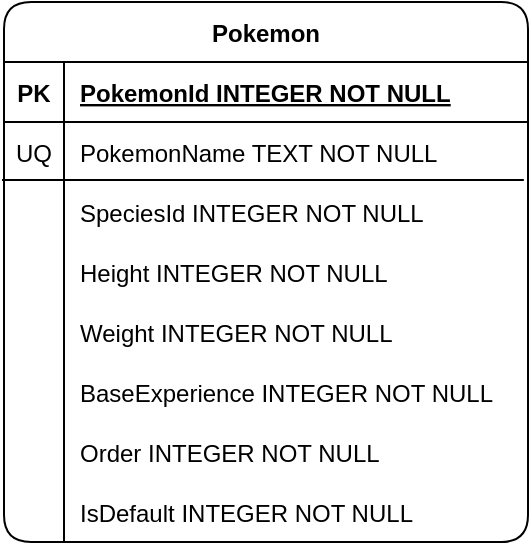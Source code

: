 <mxfile version="17.2.4" type="device"><diagram id="R2lEEEUBdFMjLlhIrx00" name="PokeCSharpDB"><mxGraphModel dx="1104" dy="680" grid="0" gridSize="10" guides="1" tooltips="1" connect="1" arrows="1" fold="1" page="1" pageScale="1" pageWidth="850" pageHeight="1100" math="0" shadow="0" extFonts="Permanent Marker^https://fonts.googleapis.com/css?family=Permanent+Marker"><root><mxCell id="0"/><mxCell id="1" parent="0"/><mxCell id="_UPEhuctneDsrUe--_zI-16" value="Pokemon" style="shape=table;startSize=30;container=1;collapsible=1;childLayout=tableLayout;fixedRows=1;rowLines=0;fontStyle=1;align=center;resizeLast=1;rounded=1;" parent="1" vertex="1"><mxGeometry x="348" y="270" width="262" height="270" as="geometry"/></mxCell><mxCell id="_UPEhuctneDsrUe--_zI-17" value="" style="shape=tableRow;horizontal=0;startSize=0;swimlaneHead=0;swimlaneBody=0;fillColor=none;collapsible=0;dropTarget=0;points=[[0,0.5],[1,0.5]];portConstraint=eastwest;top=0;left=0;right=0;bottom=1;rounded=1;" parent="_UPEhuctneDsrUe--_zI-16" vertex="1"><mxGeometry y="30" width="262" height="30" as="geometry"/></mxCell><mxCell id="_UPEhuctneDsrUe--_zI-18" value="PK" style="shape=partialRectangle;connectable=0;fillColor=none;top=0;left=0;bottom=0;right=0;fontStyle=1;overflow=hidden;rounded=1;" parent="_UPEhuctneDsrUe--_zI-17" vertex="1"><mxGeometry width="30" height="30" as="geometry"><mxRectangle width="30" height="30" as="alternateBounds"/></mxGeometry></mxCell><mxCell id="_UPEhuctneDsrUe--_zI-19" value="PokemonId INTEGER NOT NULL" style="shape=partialRectangle;connectable=0;fillColor=none;top=0;left=0;bottom=0;right=0;align=left;spacingLeft=6;fontStyle=5;overflow=hidden;rounded=1;" parent="_UPEhuctneDsrUe--_zI-17" vertex="1"><mxGeometry x="30" width="232" height="30" as="geometry"><mxRectangle width="232" height="30" as="alternateBounds"/></mxGeometry></mxCell><mxCell id="_UPEhuctneDsrUe--_zI-20" value="" style="shape=tableRow;horizontal=0;startSize=0;swimlaneHead=0;swimlaneBody=0;fillColor=none;collapsible=0;dropTarget=0;points=[[0,0.5],[1,0.5]];portConstraint=eastwest;top=0;left=0;right=0;bottom=0;rounded=1;" parent="_UPEhuctneDsrUe--_zI-16" vertex="1"><mxGeometry y="60" width="262" height="30" as="geometry"/></mxCell><mxCell id="_UPEhuctneDsrUe--_zI-21" value="UQ" style="shape=partialRectangle;connectable=0;fillColor=none;top=0;left=0;bottom=0;right=0;editable=1;overflow=hidden;rounded=1;" parent="_UPEhuctneDsrUe--_zI-20" vertex="1"><mxGeometry width="30" height="30" as="geometry"><mxRectangle width="30" height="30" as="alternateBounds"/></mxGeometry></mxCell><mxCell id="_UPEhuctneDsrUe--_zI-22" value="PokemonName TEXT NOT NULL" style="shape=partialRectangle;connectable=0;fillColor=none;top=0;left=0;bottom=0;right=0;align=left;spacingLeft=6;overflow=hidden;rounded=1;" parent="_UPEhuctneDsrUe--_zI-20" vertex="1"><mxGeometry x="30" width="232" height="30" as="geometry"><mxRectangle width="232" height="30" as="alternateBounds"/></mxGeometry></mxCell><mxCell id="_UPEhuctneDsrUe--_zI-23" value="" style="shape=tableRow;horizontal=0;startSize=0;swimlaneHead=0;swimlaneBody=0;fillColor=none;collapsible=0;dropTarget=0;points=[[0,0.5],[1,0.5]];portConstraint=eastwest;top=0;left=0;right=0;bottom=0;rounded=1;" parent="_UPEhuctneDsrUe--_zI-16" vertex="1"><mxGeometry y="90" width="262" height="30" as="geometry"/></mxCell><mxCell id="_UPEhuctneDsrUe--_zI-24" value="" style="shape=partialRectangle;connectable=0;fillColor=none;top=0;left=0;bottom=0;right=0;editable=1;overflow=hidden;rounded=1;" parent="_UPEhuctneDsrUe--_zI-23" vertex="1"><mxGeometry width="30" height="30" as="geometry"><mxRectangle width="30" height="30" as="alternateBounds"/></mxGeometry></mxCell><mxCell id="_UPEhuctneDsrUe--_zI-25" value="SpeciesId INTEGER NOT NULL" style="shape=partialRectangle;connectable=0;fillColor=none;top=0;left=0;bottom=0;right=0;align=left;spacingLeft=6;overflow=hidden;rounded=1;" parent="_UPEhuctneDsrUe--_zI-23" vertex="1"><mxGeometry x="30" width="232" height="30" as="geometry"><mxRectangle width="232" height="30" as="alternateBounds"/></mxGeometry></mxCell><mxCell id="_UPEhuctneDsrUe--_zI-26" value="" style="shape=tableRow;horizontal=0;startSize=0;swimlaneHead=0;swimlaneBody=0;fillColor=none;collapsible=0;dropTarget=0;points=[[0,0.5],[1,0.5]];portConstraint=eastwest;top=0;left=0;right=0;bottom=0;rounded=1;" parent="_UPEhuctneDsrUe--_zI-16" vertex="1"><mxGeometry y="120" width="262" height="30" as="geometry"/></mxCell><mxCell id="_UPEhuctneDsrUe--_zI-27" value="" style="shape=partialRectangle;connectable=0;fillColor=none;top=0;left=0;bottom=0;right=0;editable=1;overflow=hidden;rounded=1;" parent="_UPEhuctneDsrUe--_zI-26" vertex="1"><mxGeometry width="30" height="30" as="geometry"><mxRectangle width="30" height="30" as="alternateBounds"/></mxGeometry></mxCell><mxCell id="_UPEhuctneDsrUe--_zI-28" value="Height INTEGER NOT NULL" style="shape=partialRectangle;connectable=0;fillColor=none;top=0;left=0;bottom=0;right=0;align=left;spacingLeft=6;overflow=hidden;rounded=1;" parent="_UPEhuctneDsrUe--_zI-26" vertex="1"><mxGeometry x="30" width="232" height="30" as="geometry"><mxRectangle width="232" height="30" as="alternateBounds"/></mxGeometry></mxCell><mxCell id="_UPEhuctneDsrUe--_zI-29" value="" style="shape=tableRow;horizontal=0;startSize=0;swimlaneHead=0;swimlaneBody=0;fillColor=none;collapsible=0;dropTarget=0;points=[[0,0.5],[1,0.5]];portConstraint=eastwest;top=0;left=0;right=0;bottom=0;rounded=1;" parent="_UPEhuctneDsrUe--_zI-16" vertex="1"><mxGeometry y="150" width="262" height="30" as="geometry"/></mxCell><mxCell id="_UPEhuctneDsrUe--_zI-30" value="" style="shape=partialRectangle;connectable=0;fillColor=none;top=0;left=0;bottom=0;right=0;editable=1;overflow=hidden;rounded=1;" parent="_UPEhuctneDsrUe--_zI-29" vertex="1"><mxGeometry width="30" height="30" as="geometry"><mxRectangle width="30" height="30" as="alternateBounds"/></mxGeometry></mxCell><mxCell id="_UPEhuctneDsrUe--_zI-31" value="Weight INTEGER NOT NULL" style="shape=partialRectangle;connectable=0;fillColor=none;top=0;left=0;bottom=0;right=0;align=left;spacingLeft=6;overflow=hidden;rounded=1;" parent="_UPEhuctneDsrUe--_zI-29" vertex="1"><mxGeometry x="30" width="232" height="30" as="geometry"><mxRectangle width="232" height="30" as="alternateBounds"/></mxGeometry></mxCell><mxCell id="_UPEhuctneDsrUe--_zI-32" value="" style="shape=tableRow;horizontal=0;startSize=0;swimlaneHead=0;swimlaneBody=0;fillColor=none;collapsible=0;dropTarget=0;points=[[0,0.5],[1,0.5]];portConstraint=eastwest;top=0;left=0;right=0;bottom=0;rounded=1;" parent="_UPEhuctneDsrUe--_zI-16" vertex="1"><mxGeometry y="180" width="262" height="30" as="geometry"/></mxCell><mxCell id="_UPEhuctneDsrUe--_zI-33" value="" style="shape=partialRectangle;connectable=0;fillColor=none;top=0;left=0;bottom=0;right=0;editable=1;overflow=hidden;rounded=1;" parent="_UPEhuctneDsrUe--_zI-32" vertex="1"><mxGeometry width="30" height="30" as="geometry"><mxRectangle width="30" height="30" as="alternateBounds"/></mxGeometry></mxCell><mxCell id="_UPEhuctneDsrUe--_zI-34" value="BaseExperience INTEGER NOT NULL" style="shape=partialRectangle;connectable=0;fillColor=none;top=0;left=0;bottom=0;right=0;align=left;spacingLeft=6;overflow=hidden;rounded=1;" parent="_UPEhuctneDsrUe--_zI-32" vertex="1"><mxGeometry x="30" width="232" height="30" as="geometry"><mxRectangle width="232" height="30" as="alternateBounds"/></mxGeometry></mxCell><mxCell id="_UPEhuctneDsrUe--_zI-35" value="" style="shape=tableRow;horizontal=0;startSize=0;swimlaneHead=0;swimlaneBody=0;fillColor=none;collapsible=0;dropTarget=0;points=[[0,0.5],[1,0.5]];portConstraint=eastwest;top=0;left=0;right=0;bottom=0;rounded=1;" parent="_UPEhuctneDsrUe--_zI-16" vertex="1"><mxGeometry y="210" width="262" height="30" as="geometry"/></mxCell><mxCell id="_UPEhuctneDsrUe--_zI-36" value="" style="shape=partialRectangle;connectable=0;fillColor=none;top=0;left=0;bottom=0;right=0;editable=1;overflow=hidden;rounded=1;" parent="_UPEhuctneDsrUe--_zI-35" vertex="1"><mxGeometry width="30" height="30" as="geometry"><mxRectangle width="30" height="30" as="alternateBounds"/></mxGeometry></mxCell><mxCell id="_UPEhuctneDsrUe--_zI-37" value="Order INTEGER NOT NULL" style="shape=partialRectangle;connectable=0;fillColor=none;top=0;left=0;bottom=0;right=0;align=left;spacingLeft=6;overflow=hidden;rounded=1;" parent="_UPEhuctneDsrUe--_zI-35" vertex="1"><mxGeometry x="30" width="232" height="30" as="geometry"><mxRectangle width="232" height="30" as="alternateBounds"/></mxGeometry></mxCell><mxCell id="_UPEhuctneDsrUe--_zI-38" value="" style="shape=tableRow;horizontal=0;startSize=0;swimlaneHead=0;swimlaneBody=0;fillColor=none;collapsible=0;dropTarget=0;points=[[0,0.5],[1,0.5]];portConstraint=eastwest;top=0;left=0;right=0;bottom=0;rounded=1;" parent="_UPEhuctneDsrUe--_zI-16" vertex="1"><mxGeometry y="240" width="262" height="30" as="geometry"/></mxCell><mxCell id="_UPEhuctneDsrUe--_zI-39" value="" style="shape=partialRectangle;connectable=0;fillColor=none;top=0;left=0;bottom=0;right=0;editable=1;overflow=hidden;rounded=1;" parent="_UPEhuctneDsrUe--_zI-38" vertex="1"><mxGeometry width="30" height="30" as="geometry"><mxRectangle width="30" height="30" as="alternateBounds"/></mxGeometry></mxCell><mxCell id="_UPEhuctneDsrUe--_zI-40" value="IsDefault INTEGER NOT NULL" style="shape=partialRectangle;connectable=0;fillColor=none;top=0;left=0;bottom=0;right=0;align=left;spacingLeft=6;overflow=hidden;rounded=1;" parent="_UPEhuctneDsrUe--_zI-38" vertex="1"><mxGeometry x="30" width="232" height="30" as="geometry"><mxRectangle width="232" height="30" as="alternateBounds"/></mxGeometry></mxCell><mxCell id="_UPEhuctneDsrUe--_zI-41" value="" style="endArrow=none;html=1;rounded=1;entryX=0.992;entryY=-0.034;entryDx=0;entryDy=0;entryPerimeter=0;" parent="_UPEhuctneDsrUe--_zI-16" edge="1"><mxGeometry width="50" height="50" relative="1" as="geometry"><mxPoint x="-1" y="89" as="sourcePoint"/><mxPoint x="259.92" y="88.98" as="targetPoint"/></mxGeometry></mxCell></root></mxGraphModel></diagram></mxfile>